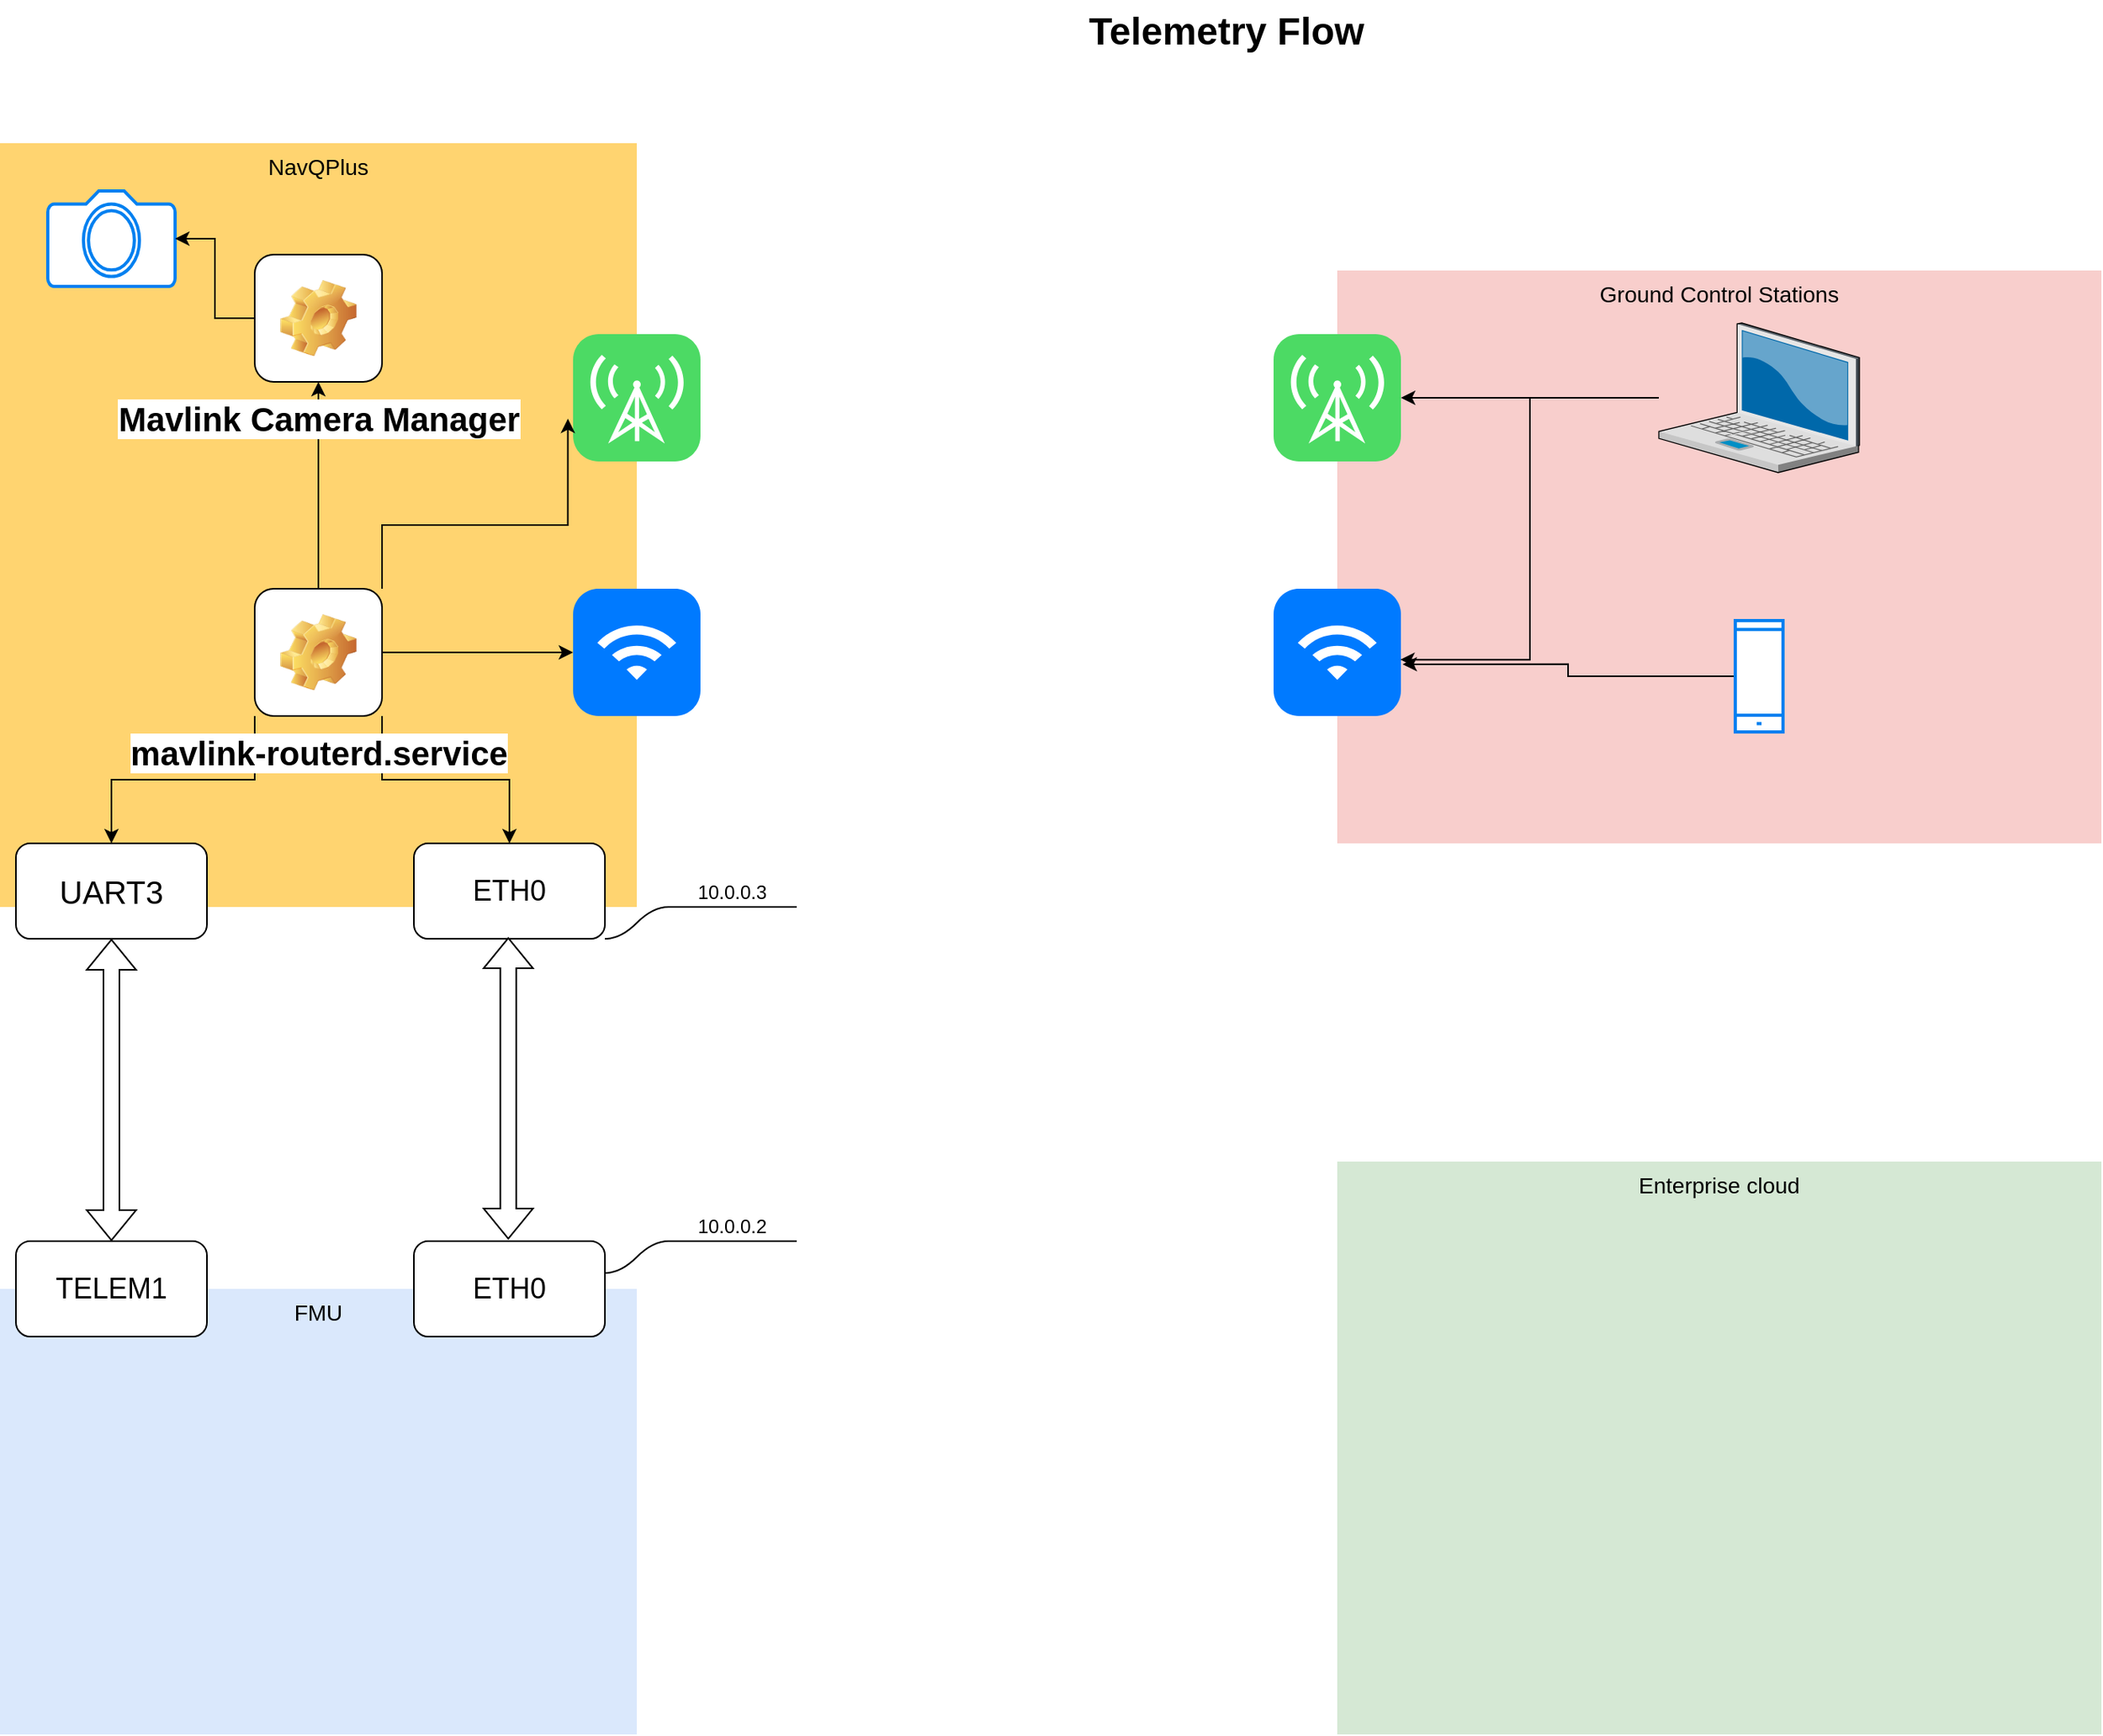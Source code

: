 <mxfile version="21.1.1" type="github">
  <diagram name="Page-1" id="e3a06f82-3646-2815-327d-82caf3d4e204">
    <mxGraphModel dx="1949" dy="1184" grid="1" gridSize="10" guides="1" tooltips="1" connect="1" arrows="1" fold="1" page="1" pageScale="1.5" pageWidth="1169" pageHeight="826" background="none" math="0" shadow="0">
      <root>
        <mxCell id="0" style=";html=1;" />
        <mxCell id="1" style=";html=1;" parent="0" />
        <mxCell id="6a7d8f32e03d9370-61" value="Ground Control Stations" style="whiteSpace=wrap;html=1;fillColor=#f8cecc;fontSize=14;strokeColor=none;verticalAlign=top;" parent="1" vertex="1">
          <mxGeometry x="1000" y="200" width="480" height="360" as="geometry" />
        </mxCell>
        <mxCell id="6a7d8f32e03d9370-60" value="Enterprise cloud" style="whiteSpace=wrap;html=1;fillColor=#d5e8d4;fontSize=14;strokeColor=none;verticalAlign=top;" parent="1" vertex="1">
          <mxGeometry x="1000" y="760" width="480" height="360" as="geometry" />
        </mxCell>
        <mxCell id="6a7d8f32e03d9370-58" value="FMU" style="whiteSpace=wrap;html=1;fillColor=#dae8fc;fontSize=14;strokeColor=none;verticalAlign=top;" parent="1" vertex="1">
          <mxGeometry x="160" y="840" width="400" height="280" as="geometry" />
        </mxCell>
        <mxCell id="6a7d8f32e03d9370-57" value="NavQPlus" style="whiteSpace=wrap;html=1;fillColor=#FFD470;gradientColor=none;fontSize=14;strokeColor=none;verticalAlign=top;" parent="1" vertex="1">
          <mxGeometry x="160" y="120" width="400" height="480" as="geometry" />
        </mxCell>
        <mxCell id="6a7d8f32e03d9370-62" value="Telemetry Flow" style="text;strokeColor=none;fillColor=none;html=1;fontSize=24;fontStyle=1;verticalAlign=middle;align=center;" parent="1" vertex="1">
          <mxGeometry x="499" y="30" width="861" height="40" as="geometry" />
        </mxCell>
        <mxCell id="46bzOM5QUvZG_PHuc6fb-7" value="" style="html=1;strokeWidth=1;shadow=0;dashed=0;shape=mxgraph.ios7.misc.broadcast;fillColor=#4CDA64;strokeColor=none;buttonText=;strokeColor2=#222222;fontColor=#222222;fontSize=8;verticalLabelPosition=bottom;verticalAlign=top;align=center;sketch=0;" vertex="1" parent="1">
          <mxGeometry x="520" y="240" width="80" height="80" as="geometry" />
        </mxCell>
        <mxCell id="46bzOM5QUvZG_PHuc6fb-8" value="" style="html=1;strokeWidth=1;shadow=0;dashed=0;shape=mxgraph.ios7.misc.wifi;fillColor=#007AFF;strokeColor=none;buttonText=;strokeColor2=#222222;fontColor=#222222;fontSize=8;verticalLabelPosition=bottom;verticalAlign=top;align=center;sketch=0;" vertex="1" parent="1">
          <mxGeometry x="520" y="400" width="80" height="80" as="geometry" />
        </mxCell>
        <mxCell id="46bzOM5QUvZG_PHuc6fb-9" value="" style="html=1;strokeWidth=1;shadow=0;dashed=0;shape=mxgraph.ios7.misc.broadcast;fillColor=#4CDA64;strokeColor=none;buttonText=;strokeColor2=#222222;fontColor=#222222;fontSize=8;verticalLabelPosition=bottom;verticalAlign=top;align=center;sketch=0;" vertex="1" parent="1">
          <mxGeometry x="960" y="240" width="80" height="80" as="geometry" />
        </mxCell>
        <mxCell id="46bzOM5QUvZG_PHuc6fb-10" value="" style="html=1;strokeWidth=1;shadow=0;dashed=0;shape=mxgraph.ios7.misc.wifi;fillColor=#007AFF;strokeColor=none;buttonText=;strokeColor2=#222222;fontColor=#222222;fontSize=8;verticalLabelPosition=bottom;verticalAlign=top;align=center;sketch=0;" vertex="1" parent="1">
          <mxGeometry x="960" y="400" width="80" height="80" as="geometry" />
        </mxCell>
        <mxCell id="46bzOM5QUvZG_PHuc6fb-23" style="edgeStyle=orthogonalEdgeStyle;rounded=0;orthogonalLoop=1;jettySize=auto;html=1;exitX=1;exitY=0.5;exitDx=0;exitDy=0;" edge="1" parent="1" source="46bzOM5QUvZG_PHuc6fb-11" target="46bzOM5QUvZG_PHuc6fb-8">
          <mxGeometry relative="1" as="geometry" />
        </mxCell>
        <mxCell id="46bzOM5QUvZG_PHuc6fb-24" style="edgeStyle=orthogonalEdgeStyle;rounded=0;orthogonalLoop=1;jettySize=auto;html=1;exitX=1;exitY=0;exitDx=0;exitDy=0;entryX=-0.041;entryY=0.664;entryDx=0;entryDy=0;entryPerimeter=0;" edge="1" parent="1" source="46bzOM5QUvZG_PHuc6fb-11" target="46bzOM5QUvZG_PHuc6fb-7">
          <mxGeometry relative="1" as="geometry" />
        </mxCell>
        <mxCell id="46bzOM5QUvZG_PHuc6fb-25" style="edgeStyle=orthogonalEdgeStyle;rounded=0;orthogonalLoop=1;jettySize=auto;html=1;exitX=0.5;exitY=0;exitDx=0;exitDy=0;entryX=0.5;entryY=1;entryDx=0;entryDy=0;" edge="1" parent="1" source="46bzOM5QUvZG_PHuc6fb-11" target="46bzOM5QUvZG_PHuc6fb-15">
          <mxGeometry relative="1" as="geometry" />
        </mxCell>
        <mxCell id="46bzOM5QUvZG_PHuc6fb-26" style="edgeStyle=orthogonalEdgeStyle;rounded=0;orthogonalLoop=1;jettySize=auto;html=1;exitX=1;exitY=1;exitDx=0;exitDy=0;" edge="1" parent="1" source="46bzOM5QUvZG_PHuc6fb-11" target="46bzOM5QUvZG_PHuc6fb-19">
          <mxGeometry relative="1" as="geometry" />
        </mxCell>
        <mxCell id="46bzOM5QUvZG_PHuc6fb-27" style="edgeStyle=orthogonalEdgeStyle;rounded=0;orthogonalLoop=1;jettySize=auto;html=1;exitX=0;exitY=1;exitDx=0;exitDy=0;entryX=0.5;entryY=0;entryDx=0;entryDy=0;" edge="1" parent="1" source="46bzOM5QUvZG_PHuc6fb-11" target="46bzOM5QUvZG_PHuc6fb-17">
          <mxGeometry relative="1" as="geometry" />
        </mxCell>
        <mxCell id="46bzOM5QUvZG_PHuc6fb-11" value="&lt;b&gt;&lt;font style=&quot;font-size: 21px;&quot;&gt;mavlink-routerd.service&lt;/font&gt;&lt;/b&gt;" style="icon;html=1;image=img/clipart/Gear_128x128.png" vertex="1" parent="1">
          <mxGeometry x="320" y="400" width="80" height="80" as="geometry" />
        </mxCell>
        <mxCell id="46bzOM5QUvZG_PHuc6fb-12" value="" style="html=1;verticalLabelPosition=bottom;align=center;labelBackgroundColor=#ffffff;verticalAlign=top;strokeWidth=2;strokeColor=#0080F0;shadow=0;dashed=0;shape=mxgraph.ios7.icons.camera;" vertex="1" parent="1">
          <mxGeometry x="190" y="150" width="80" height="60" as="geometry" />
        </mxCell>
        <mxCell id="46bzOM5QUvZG_PHuc6fb-29" style="edgeStyle=orthogonalEdgeStyle;rounded=0;orthogonalLoop=1;jettySize=auto;html=1;" edge="1" parent="1" source="46bzOM5QUvZG_PHuc6fb-13" target="46bzOM5QUvZG_PHuc6fb-9">
          <mxGeometry relative="1" as="geometry" />
        </mxCell>
        <mxCell id="46bzOM5QUvZG_PHuc6fb-31" style="edgeStyle=orthogonalEdgeStyle;rounded=0;orthogonalLoop=1;jettySize=auto;html=1;entryX=0.995;entryY=0.557;entryDx=0;entryDy=0;entryPerimeter=0;" edge="1" parent="1" source="46bzOM5QUvZG_PHuc6fb-13" target="46bzOM5QUvZG_PHuc6fb-10">
          <mxGeometry relative="1" as="geometry" />
        </mxCell>
        <mxCell id="46bzOM5QUvZG_PHuc6fb-13" value="" style="verticalLabelPosition=bottom;sketch=0;aspect=fixed;html=1;verticalAlign=top;strokeColor=none;align=center;outlineConnect=0;shape=mxgraph.citrix.laptop_2;" vertex="1" parent="1">
          <mxGeometry x="1202" y="233.02" width="126" height="93.96" as="geometry" />
        </mxCell>
        <mxCell id="46bzOM5QUvZG_PHuc6fb-32" style="edgeStyle=orthogonalEdgeStyle;rounded=0;orthogonalLoop=1;jettySize=auto;html=1;entryX=1.013;entryY=0.593;entryDx=0;entryDy=0;entryPerimeter=0;" edge="1" parent="1" source="46bzOM5QUvZG_PHuc6fb-14" target="46bzOM5QUvZG_PHuc6fb-10">
          <mxGeometry relative="1" as="geometry" />
        </mxCell>
        <mxCell id="46bzOM5QUvZG_PHuc6fb-14" value="" style="html=1;verticalLabelPosition=bottom;align=center;labelBackgroundColor=#ffffff;verticalAlign=top;strokeWidth=2;strokeColor=#0080F0;shadow=0;dashed=0;shape=mxgraph.ios7.icons.smartphone;" vertex="1" parent="1">
          <mxGeometry x="1250" y="420" width="30" height="70" as="geometry" />
        </mxCell>
        <mxCell id="46bzOM5QUvZG_PHuc6fb-22" style="edgeStyle=orthogonalEdgeStyle;rounded=0;orthogonalLoop=1;jettySize=auto;html=1;exitX=0;exitY=0.5;exitDx=0;exitDy=0;" edge="1" parent="1" source="46bzOM5QUvZG_PHuc6fb-15" target="46bzOM5QUvZG_PHuc6fb-12">
          <mxGeometry relative="1" as="geometry" />
        </mxCell>
        <mxCell id="46bzOM5QUvZG_PHuc6fb-15" value="&lt;font style=&quot;font-size: 21px;&quot;&gt;&lt;b&gt;Mavlink Camera Manager&lt;br&gt;&lt;/b&gt;&lt;/font&gt;" style="icon;html=1;image=img/clipart/Gear_128x128.png" vertex="1" parent="1">
          <mxGeometry x="320" y="190" width="80" height="80" as="geometry" />
        </mxCell>
        <mxCell id="46bzOM5QUvZG_PHuc6fb-16" value="" style="shape=flexArrow;endArrow=classic;startArrow=classic;html=1;rounded=0;entryX=0.5;entryY=1;entryDx=0;entryDy=0;" edge="1" parent="1" source="46bzOM5QUvZG_PHuc6fb-18" target="46bzOM5QUvZG_PHuc6fb-17">
          <mxGeometry width="100" height="100" relative="1" as="geometry">
            <mxPoint x="160" y="740" as="sourcePoint" />
            <mxPoint x="260" y="640" as="targetPoint" />
          </mxGeometry>
        </mxCell>
        <mxCell id="46bzOM5QUvZG_PHuc6fb-17" value="&lt;font style=&quot;font-size: 20px;&quot;&gt;UART3&lt;/font&gt;" style="rounded=1;whiteSpace=wrap;html=1;" vertex="1" parent="1">
          <mxGeometry x="170" y="560" width="120" height="60" as="geometry" />
        </mxCell>
        <mxCell id="46bzOM5QUvZG_PHuc6fb-18" value="&lt;font style=&quot;font-size: 18px;&quot;&gt;TELEM1&lt;/font&gt;" style="rounded=1;whiteSpace=wrap;html=1;" vertex="1" parent="1">
          <mxGeometry x="170" y="810" width="120" height="60" as="geometry" />
        </mxCell>
        <mxCell id="46bzOM5QUvZG_PHuc6fb-19" value="&lt;font style=&quot;font-size: 18px;&quot;&gt;ETH0&lt;/font&gt;" style="rounded=1;whiteSpace=wrap;html=1;" vertex="1" parent="1">
          <mxGeometry x="420" y="560" width="120" height="60" as="geometry" />
        </mxCell>
        <mxCell id="46bzOM5QUvZG_PHuc6fb-20" value="&lt;font style=&quot;font-size: 18px;&quot;&gt;ETH0&lt;/font&gt;" style="rounded=1;whiteSpace=wrap;html=1;" vertex="1" parent="1">
          <mxGeometry x="420" y="810" width="120" height="60" as="geometry" />
        </mxCell>
        <mxCell id="46bzOM5QUvZG_PHuc6fb-21" value="" style="shape=flexArrow;endArrow=classic;startArrow=classic;html=1;rounded=0;entryX=0.5;entryY=1;entryDx=0;entryDy=0;" edge="1" parent="1">
          <mxGeometry width="100" height="100" relative="1" as="geometry">
            <mxPoint x="479.29" y="809" as="sourcePoint" />
            <mxPoint x="479.29" y="619" as="targetPoint" />
          </mxGeometry>
        </mxCell>
        <mxCell id="46bzOM5QUvZG_PHuc6fb-37" value="10.0.0.3" style="whiteSpace=wrap;html=1;shape=partialRectangle;top=0;left=0;bottom=1;right=0;points=[[0,1],[1,1]];fillColor=none;align=center;verticalAlign=bottom;routingCenterY=0.5;snapToPoint=1;recursiveResize=0;autosize=1;treeFolding=1;treeMoving=1;newEdgeStyle={&quot;edgeStyle&quot;:&quot;entityRelationEdgeStyle&quot;,&quot;startArrow&quot;:&quot;none&quot;,&quot;endArrow&quot;:&quot;none&quot;,&quot;segment&quot;:10,&quot;curved&quot;:1,&quot;sourcePerimeterSpacing&quot;:0,&quot;targetPerimeterSpacing&quot;:0};" vertex="1" parent="1">
          <mxGeometry x="580" y="570" width="80" height="30" as="geometry" />
        </mxCell>
        <mxCell id="46bzOM5QUvZG_PHuc6fb-38" value="" style="edgeStyle=entityRelationEdgeStyle;startArrow=none;endArrow=none;segment=10;curved=1;sourcePerimeterSpacing=0;targetPerimeterSpacing=0;rounded=0;" edge="1" target="46bzOM5QUvZG_PHuc6fb-37" parent="1">
          <mxGeometry relative="1" as="geometry">
            <mxPoint x="540" y="620" as="sourcePoint" />
          </mxGeometry>
        </mxCell>
        <mxCell id="46bzOM5QUvZG_PHuc6fb-39" value="10.0.0.2" style="whiteSpace=wrap;html=1;shape=partialRectangle;top=0;left=0;bottom=1;right=0;points=[[0,1],[1,1]];fillColor=none;align=center;verticalAlign=bottom;routingCenterY=0.5;snapToPoint=1;recursiveResize=0;autosize=1;treeFolding=1;treeMoving=1;newEdgeStyle={&quot;edgeStyle&quot;:&quot;entityRelationEdgeStyle&quot;,&quot;startArrow&quot;:&quot;none&quot;,&quot;endArrow&quot;:&quot;none&quot;,&quot;segment&quot;:10,&quot;curved&quot;:1,&quot;sourcePerimeterSpacing&quot;:0,&quot;targetPerimeterSpacing&quot;:0};" vertex="1" parent="1">
          <mxGeometry x="580" y="780" width="80" height="30" as="geometry" />
        </mxCell>
        <mxCell id="46bzOM5QUvZG_PHuc6fb-40" value="" style="edgeStyle=entityRelationEdgeStyle;startArrow=none;endArrow=none;segment=10;curved=1;sourcePerimeterSpacing=0;targetPerimeterSpacing=0;rounded=0;" edge="1" target="46bzOM5QUvZG_PHuc6fb-39" parent="1">
          <mxGeometry relative="1" as="geometry">
            <mxPoint x="540" y="830" as="sourcePoint" />
          </mxGeometry>
        </mxCell>
      </root>
    </mxGraphModel>
  </diagram>
</mxfile>
